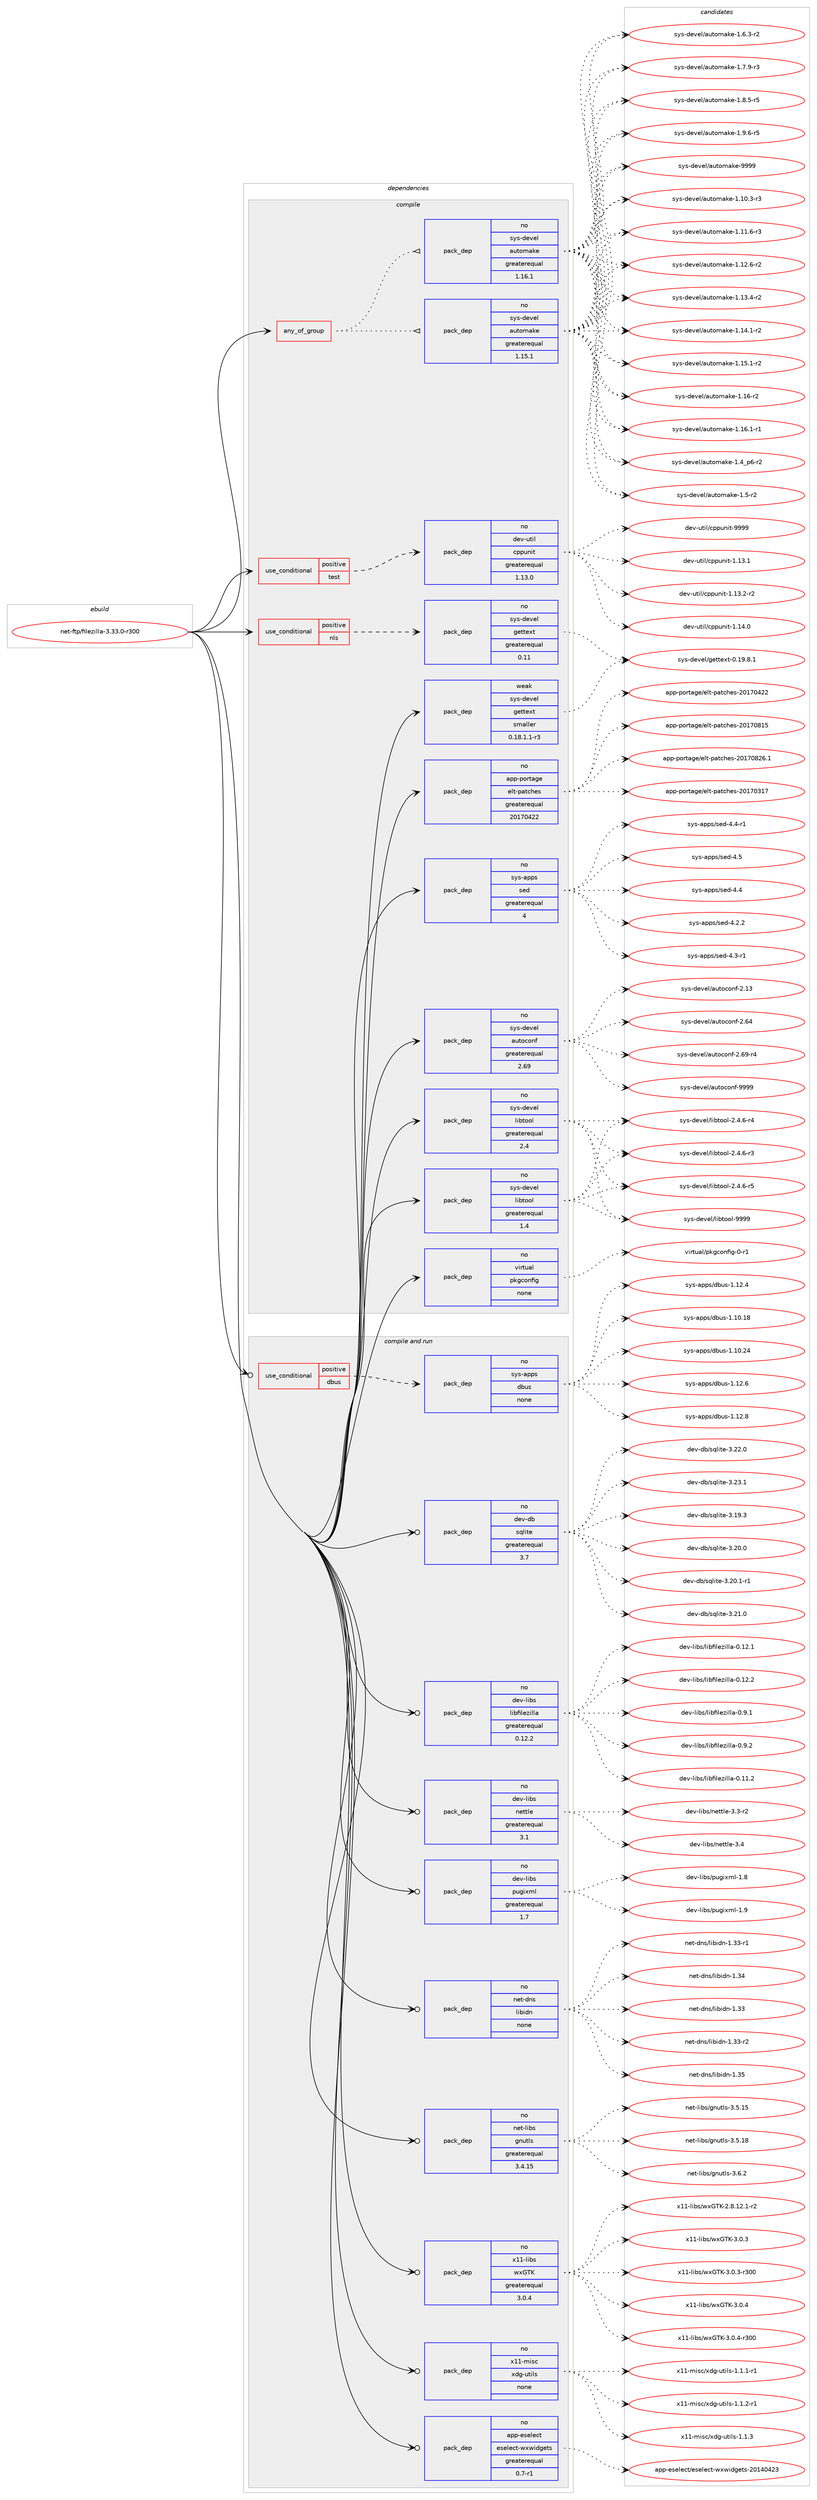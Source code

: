 digraph prolog {

# *************
# Graph options
# *************

newrank=true;
concentrate=true;
compound=true;
graph [rankdir=LR,fontname=Helvetica,fontsize=10,ranksep=1.5];#, ranksep=2.5, nodesep=0.2];
edge  [arrowhead=vee];
node  [fontname=Helvetica,fontsize=10];

# **********
# The ebuild
# **********

subgraph cluster_leftcol {
color=gray;
rank=same;
label=<<i>ebuild</i>>;
id [label="net-ftp/filezilla-3.33.0-r300", color=red, width=4, href="../net-ftp/filezilla-3.33.0-r300.svg"];
}

# ****************
# The dependencies
# ****************

subgraph cluster_midcol {
color=gray;
label=<<i>dependencies</i>>;
subgraph cluster_compile {
fillcolor="#eeeeee";
style=filled;
label=<<i>compile</i>>;
subgraph any27 {
dependency1545 [label=<<TABLE BORDER="0" CELLBORDER="1" CELLSPACING="0" CELLPADDING="4"><TR><TD CELLPADDING="10">any_of_group</TD></TR></TABLE>>, shape=none, color=red];subgraph pack998 {
dependency1546 [label=<<TABLE BORDER="0" CELLBORDER="1" CELLSPACING="0" CELLPADDING="4" WIDTH="220"><TR><TD ROWSPAN="6" CELLPADDING="30">pack_dep</TD></TR><TR><TD WIDTH="110">no</TD></TR><TR><TD>sys-devel</TD></TR><TR><TD>automake</TD></TR><TR><TD>greaterequal</TD></TR><TR><TD>1.16.1</TD></TR></TABLE>>, shape=none, color=blue];
}
dependency1545:e -> dependency1546:w [weight=20,style="dotted",arrowhead="oinv"];
subgraph pack999 {
dependency1547 [label=<<TABLE BORDER="0" CELLBORDER="1" CELLSPACING="0" CELLPADDING="4" WIDTH="220"><TR><TD ROWSPAN="6" CELLPADDING="30">pack_dep</TD></TR><TR><TD WIDTH="110">no</TD></TR><TR><TD>sys-devel</TD></TR><TR><TD>automake</TD></TR><TR><TD>greaterequal</TD></TR><TR><TD>1.15.1</TD></TR></TABLE>>, shape=none, color=blue];
}
dependency1545:e -> dependency1547:w [weight=20,style="dotted",arrowhead="oinv"];
}
id:e -> dependency1545:w [weight=20,style="solid",arrowhead="vee"];
subgraph cond522 {
dependency1548 [label=<<TABLE BORDER="0" CELLBORDER="1" CELLSPACING="0" CELLPADDING="4"><TR><TD ROWSPAN="3" CELLPADDING="10">use_conditional</TD></TR><TR><TD>positive</TD></TR><TR><TD>nls</TD></TR></TABLE>>, shape=none, color=red];
subgraph pack1000 {
dependency1549 [label=<<TABLE BORDER="0" CELLBORDER="1" CELLSPACING="0" CELLPADDING="4" WIDTH="220"><TR><TD ROWSPAN="6" CELLPADDING="30">pack_dep</TD></TR><TR><TD WIDTH="110">no</TD></TR><TR><TD>sys-devel</TD></TR><TR><TD>gettext</TD></TR><TR><TD>greaterequal</TD></TR><TR><TD>0.11</TD></TR></TABLE>>, shape=none, color=blue];
}
dependency1548:e -> dependency1549:w [weight=20,style="dashed",arrowhead="vee"];
}
id:e -> dependency1548:w [weight=20,style="solid",arrowhead="vee"];
subgraph cond523 {
dependency1550 [label=<<TABLE BORDER="0" CELLBORDER="1" CELLSPACING="0" CELLPADDING="4"><TR><TD ROWSPAN="3" CELLPADDING="10">use_conditional</TD></TR><TR><TD>positive</TD></TR><TR><TD>test</TD></TR></TABLE>>, shape=none, color=red];
subgraph pack1001 {
dependency1551 [label=<<TABLE BORDER="0" CELLBORDER="1" CELLSPACING="0" CELLPADDING="4" WIDTH="220"><TR><TD ROWSPAN="6" CELLPADDING="30">pack_dep</TD></TR><TR><TD WIDTH="110">no</TD></TR><TR><TD>dev-util</TD></TR><TR><TD>cppunit</TD></TR><TR><TD>greaterequal</TD></TR><TR><TD>1.13.0</TD></TR></TABLE>>, shape=none, color=blue];
}
dependency1550:e -> dependency1551:w [weight=20,style="dashed",arrowhead="vee"];
}
id:e -> dependency1550:w [weight=20,style="solid",arrowhead="vee"];
subgraph pack1002 {
dependency1552 [label=<<TABLE BORDER="0" CELLBORDER="1" CELLSPACING="0" CELLPADDING="4" WIDTH="220"><TR><TD ROWSPAN="6" CELLPADDING="30">pack_dep</TD></TR><TR><TD WIDTH="110">no</TD></TR><TR><TD>app-portage</TD></TR><TR><TD>elt-patches</TD></TR><TR><TD>greaterequal</TD></TR><TR><TD>20170422</TD></TR></TABLE>>, shape=none, color=blue];
}
id:e -> dependency1552:w [weight=20,style="solid",arrowhead="vee"];
subgraph pack1003 {
dependency1553 [label=<<TABLE BORDER="0" CELLBORDER="1" CELLSPACING="0" CELLPADDING="4" WIDTH="220"><TR><TD ROWSPAN="6" CELLPADDING="30">pack_dep</TD></TR><TR><TD WIDTH="110">no</TD></TR><TR><TD>sys-apps</TD></TR><TR><TD>sed</TD></TR><TR><TD>greaterequal</TD></TR><TR><TD>4</TD></TR></TABLE>>, shape=none, color=blue];
}
id:e -> dependency1553:w [weight=20,style="solid",arrowhead="vee"];
subgraph pack1004 {
dependency1554 [label=<<TABLE BORDER="0" CELLBORDER="1" CELLSPACING="0" CELLPADDING="4" WIDTH="220"><TR><TD ROWSPAN="6" CELLPADDING="30">pack_dep</TD></TR><TR><TD WIDTH="110">no</TD></TR><TR><TD>sys-devel</TD></TR><TR><TD>autoconf</TD></TR><TR><TD>greaterequal</TD></TR><TR><TD>2.69</TD></TR></TABLE>>, shape=none, color=blue];
}
id:e -> dependency1554:w [weight=20,style="solid",arrowhead="vee"];
subgraph pack1005 {
dependency1555 [label=<<TABLE BORDER="0" CELLBORDER="1" CELLSPACING="0" CELLPADDING="4" WIDTH="220"><TR><TD ROWSPAN="6" CELLPADDING="30">pack_dep</TD></TR><TR><TD WIDTH="110">no</TD></TR><TR><TD>sys-devel</TD></TR><TR><TD>libtool</TD></TR><TR><TD>greaterequal</TD></TR><TR><TD>1.4</TD></TR></TABLE>>, shape=none, color=blue];
}
id:e -> dependency1555:w [weight=20,style="solid",arrowhead="vee"];
subgraph pack1006 {
dependency1556 [label=<<TABLE BORDER="0" CELLBORDER="1" CELLSPACING="0" CELLPADDING="4" WIDTH="220"><TR><TD ROWSPAN="6" CELLPADDING="30">pack_dep</TD></TR><TR><TD WIDTH="110">no</TD></TR><TR><TD>sys-devel</TD></TR><TR><TD>libtool</TD></TR><TR><TD>greaterequal</TD></TR><TR><TD>2.4</TD></TR></TABLE>>, shape=none, color=blue];
}
id:e -> dependency1556:w [weight=20,style="solid",arrowhead="vee"];
subgraph pack1007 {
dependency1557 [label=<<TABLE BORDER="0" CELLBORDER="1" CELLSPACING="0" CELLPADDING="4" WIDTH="220"><TR><TD ROWSPAN="6" CELLPADDING="30">pack_dep</TD></TR><TR><TD WIDTH="110">no</TD></TR><TR><TD>virtual</TD></TR><TR><TD>pkgconfig</TD></TR><TR><TD>none</TD></TR><TR><TD></TD></TR></TABLE>>, shape=none, color=blue];
}
id:e -> dependency1557:w [weight=20,style="solid",arrowhead="vee"];
subgraph pack1008 {
dependency1558 [label=<<TABLE BORDER="0" CELLBORDER="1" CELLSPACING="0" CELLPADDING="4" WIDTH="220"><TR><TD ROWSPAN="6" CELLPADDING="30">pack_dep</TD></TR><TR><TD WIDTH="110">weak</TD></TR><TR><TD>sys-devel</TD></TR><TR><TD>gettext</TD></TR><TR><TD>smaller</TD></TR><TR><TD>0.18.1.1-r3</TD></TR></TABLE>>, shape=none, color=blue];
}
id:e -> dependency1558:w [weight=20,style="solid",arrowhead="vee"];
}
subgraph cluster_compileandrun {
fillcolor="#eeeeee";
style=filled;
label=<<i>compile and run</i>>;
subgraph cond524 {
dependency1559 [label=<<TABLE BORDER="0" CELLBORDER="1" CELLSPACING="0" CELLPADDING="4"><TR><TD ROWSPAN="3" CELLPADDING="10">use_conditional</TD></TR><TR><TD>positive</TD></TR><TR><TD>dbus</TD></TR></TABLE>>, shape=none, color=red];
subgraph pack1009 {
dependency1560 [label=<<TABLE BORDER="0" CELLBORDER="1" CELLSPACING="0" CELLPADDING="4" WIDTH="220"><TR><TD ROWSPAN="6" CELLPADDING="30">pack_dep</TD></TR><TR><TD WIDTH="110">no</TD></TR><TR><TD>sys-apps</TD></TR><TR><TD>dbus</TD></TR><TR><TD>none</TD></TR><TR><TD></TD></TR></TABLE>>, shape=none, color=blue];
}
dependency1559:e -> dependency1560:w [weight=20,style="dashed",arrowhead="vee"];
}
id:e -> dependency1559:w [weight=20,style="solid",arrowhead="odotvee"];
subgraph pack1010 {
dependency1561 [label=<<TABLE BORDER="0" CELLBORDER="1" CELLSPACING="0" CELLPADDING="4" WIDTH="220"><TR><TD ROWSPAN="6" CELLPADDING="30">pack_dep</TD></TR><TR><TD WIDTH="110">no</TD></TR><TR><TD>app-eselect</TD></TR><TR><TD>eselect-wxwidgets</TD></TR><TR><TD>greaterequal</TD></TR><TR><TD>0.7-r1</TD></TR></TABLE>>, shape=none, color=blue];
}
id:e -> dependency1561:w [weight=20,style="solid",arrowhead="odotvee"];
subgraph pack1011 {
dependency1562 [label=<<TABLE BORDER="0" CELLBORDER="1" CELLSPACING="0" CELLPADDING="4" WIDTH="220"><TR><TD ROWSPAN="6" CELLPADDING="30">pack_dep</TD></TR><TR><TD WIDTH="110">no</TD></TR><TR><TD>dev-db</TD></TR><TR><TD>sqlite</TD></TR><TR><TD>greaterequal</TD></TR><TR><TD>3.7</TD></TR></TABLE>>, shape=none, color=blue];
}
id:e -> dependency1562:w [weight=20,style="solid",arrowhead="odotvee"];
subgraph pack1012 {
dependency1563 [label=<<TABLE BORDER="0" CELLBORDER="1" CELLSPACING="0" CELLPADDING="4" WIDTH="220"><TR><TD ROWSPAN="6" CELLPADDING="30">pack_dep</TD></TR><TR><TD WIDTH="110">no</TD></TR><TR><TD>dev-libs</TD></TR><TR><TD>libfilezilla</TD></TR><TR><TD>greaterequal</TD></TR><TR><TD>0.12.2</TD></TR></TABLE>>, shape=none, color=blue];
}
id:e -> dependency1563:w [weight=20,style="solid",arrowhead="odotvee"];
subgraph pack1013 {
dependency1564 [label=<<TABLE BORDER="0" CELLBORDER="1" CELLSPACING="0" CELLPADDING="4" WIDTH="220"><TR><TD ROWSPAN="6" CELLPADDING="30">pack_dep</TD></TR><TR><TD WIDTH="110">no</TD></TR><TR><TD>dev-libs</TD></TR><TR><TD>nettle</TD></TR><TR><TD>greaterequal</TD></TR><TR><TD>3.1</TD></TR></TABLE>>, shape=none, color=blue];
}
id:e -> dependency1564:w [weight=20,style="solid",arrowhead="odotvee"];
subgraph pack1014 {
dependency1565 [label=<<TABLE BORDER="0" CELLBORDER="1" CELLSPACING="0" CELLPADDING="4" WIDTH="220"><TR><TD ROWSPAN="6" CELLPADDING="30">pack_dep</TD></TR><TR><TD WIDTH="110">no</TD></TR><TR><TD>dev-libs</TD></TR><TR><TD>pugixml</TD></TR><TR><TD>greaterequal</TD></TR><TR><TD>1.7</TD></TR></TABLE>>, shape=none, color=blue];
}
id:e -> dependency1565:w [weight=20,style="solid",arrowhead="odotvee"];
subgraph pack1015 {
dependency1566 [label=<<TABLE BORDER="0" CELLBORDER="1" CELLSPACING="0" CELLPADDING="4" WIDTH="220"><TR><TD ROWSPAN="6" CELLPADDING="30">pack_dep</TD></TR><TR><TD WIDTH="110">no</TD></TR><TR><TD>net-dns</TD></TR><TR><TD>libidn</TD></TR><TR><TD>none</TD></TR><TR><TD></TD></TR></TABLE>>, shape=none, color=blue];
}
id:e -> dependency1566:w [weight=20,style="solid",arrowhead="odotvee"];
subgraph pack1016 {
dependency1567 [label=<<TABLE BORDER="0" CELLBORDER="1" CELLSPACING="0" CELLPADDING="4" WIDTH="220"><TR><TD ROWSPAN="6" CELLPADDING="30">pack_dep</TD></TR><TR><TD WIDTH="110">no</TD></TR><TR><TD>net-libs</TD></TR><TR><TD>gnutls</TD></TR><TR><TD>greaterequal</TD></TR><TR><TD>3.4.15</TD></TR></TABLE>>, shape=none, color=blue];
}
id:e -> dependency1567:w [weight=20,style="solid",arrowhead="odotvee"];
subgraph pack1017 {
dependency1568 [label=<<TABLE BORDER="0" CELLBORDER="1" CELLSPACING="0" CELLPADDING="4" WIDTH="220"><TR><TD ROWSPAN="6" CELLPADDING="30">pack_dep</TD></TR><TR><TD WIDTH="110">no</TD></TR><TR><TD>x11-libs</TD></TR><TR><TD>wxGTK</TD></TR><TR><TD>greaterequal</TD></TR><TR><TD>3.0.4</TD></TR></TABLE>>, shape=none, color=blue];
}
id:e -> dependency1568:w [weight=20,style="solid",arrowhead="odotvee"];
subgraph pack1018 {
dependency1569 [label=<<TABLE BORDER="0" CELLBORDER="1" CELLSPACING="0" CELLPADDING="4" WIDTH="220"><TR><TD ROWSPAN="6" CELLPADDING="30">pack_dep</TD></TR><TR><TD WIDTH="110">no</TD></TR><TR><TD>x11-misc</TD></TR><TR><TD>xdg-utils</TD></TR><TR><TD>none</TD></TR><TR><TD></TD></TR></TABLE>>, shape=none, color=blue];
}
id:e -> dependency1569:w [weight=20,style="solid",arrowhead="odotvee"];
}
subgraph cluster_run {
fillcolor="#eeeeee";
style=filled;
label=<<i>run</i>>;
}
}

# **************
# The candidates
# **************

subgraph cluster_choices {
rank=same;
color=gray;
label=<<i>candidates</i>>;

subgraph choice998 {
color=black;
nodesep=1;
choice11512111545100101118101108479711711611110997107101454946494846514511451 [label="sys-devel/automake-1.10.3-r3", color=red, width=4,href="../sys-devel/automake-1.10.3-r3.svg"];
choice11512111545100101118101108479711711611110997107101454946494946544511451 [label="sys-devel/automake-1.11.6-r3", color=red, width=4,href="../sys-devel/automake-1.11.6-r3.svg"];
choice11512111545100101118101108479711711611110997107101454946495046544511450 [label="sys-devel/automake-1.12.6-r2", color=red, width=4,href="../sys-devel/automake-1.12.6-r2.svg"];
choice11512111545100101118101108479711711611110997107101454946495146524511450 [label="sys-devel/automake-1.13.4-r2", color=red, width=4,href="../sys-devel/automake-1.13.4-r2.svg"];
choice11512111545100101118101108479711711611110997107101454946495246494511450 [label="sys-devel/automake-1.14.1-r2", color=red, width=4,href="../sys-devel/automake-1.14.1-r2.svg"];
choice11512111545100101118101108479711711611110997107101454946495346494511450 [label="sys-devel/automake-1.15.1-r2", color=red, width=4,href="../sys-devel/automake-1.15.1-r2.svg"];
choice1151211154510010111810110847971171161111099710710145494649544511450 [label="sys-devel/automake-1.16-r2", color=red, width=4,href="../sys-devel/automake-1.16-r2.svg"];
choice11512111545100101118101108479711711611110997107101454946495446494511449 [label="sys-devel/automake-1.16.1-r1", color=red, width=4,href="../sys-devel/automake-1.16.1-r1.svg"];
choice115121115451001011181011084797117116111109971071014549465295112544511450 [label="sys-devel/automake-1.4_p6-r2", color=red, width=4,href="../sys-devel/automake-1.4_p6-r2.svg"];
choice11512111545100101118101108479711711611110997107101454946534511450 [label="sys-devel/automake-1.5-r2", color=red, width=4,href="../sys-devel/automake-1.5-r2.svg"];
choice115121115451001011181011084797117116111109971071014549465446514511450 [label="sys-devel/automake-1.6.3-r2", color=red, width=4,href="../sys-devel/automake-1.6.3-r2.svg"];
choice115121115451001011181011084797117116111109971071014549465546574511451 [label="sys-devel/automake-1.7.9-r3", color=red, width=4,href="../sys-devel/automake-1.7.9-r3.svg"];
choice115121115451001011181011084797117116111109971071014549465646534511453 [label="sys-devel/automake-1.8.5-r5", color=red, width=4,href="../sys-devel/automake-1.8.5-r5.svg"];
choice115121115451001011181011084797117116111109971071014549465746544511453 [label="sys-devel/automake-1.9.6-r5", color=red, width=4,href="../sys-devel/automake-1.9.6-r5.svg"];
choice115121115451001011181011084797117116111109971071014557575757 [label="sys-devel/automake-9999", color=red, width=4,href="../sys-devel/automake-9999.svg"];
dependency1546:e -> choice11512111545100101118101108479711711611110997107101454946494846514511451:w [style=dotted,weight="100"];
dependency1546:e -> choice11512111545100101118101108479711711611110997107101454946494946544511451:w [style=dotted,weight="100"];
dependency1546:e -> choice11512111545100101118101108479711711611110997107101454946495046544511450:w [style=dotted,weight="100"];
dependency1546:e -> choice11512111545100101118101108479711711611110997107101454946495146524511450:w [style=dotted,weight="100"];
dependency1546:e -> choice11512111545100101118101108479711711611110997107101454946495246494511450:w [style=dotted,weight="100"];
dependency1546:e -> choice11512111545100101118101108479711711611110997107101454946495346494511450:w [style=dotted,weight="100"];
dependency1546:e -> choice1151211154510010111810110847971171161111099710710145494649544511450:w [style=dotted,weight="100"];
dependency1546:e -> choice11512111545100101118101108479711711611110997107101454946495446494511449:w [style=dotted,weight="100"];
dependency1546:e -> choice115121115451001011181011084797117116111109971071014549465295112544511450:w [style=dotted,weight="100"];
dependency1546:e -> choice11512111545100101118101108479711711611110997107101454946534511450:w [style=dotted,weight="100"];
dependency1546:e -> choice115121115451001011181011084797117116111109971071014549465446514511450:w [style=dotted,weight="100"];
dependency1546:e -> choice115121115451001011181011084797117116111109971071014549465546574511451:w [style=dotted,weight="100"];
dependency1546:e -> choice115121115451001011181011084797117116111109971071014549465646534511453:w [style=dotted,weight="100"];
dependency1546:e -> choice115121115451001011181011084797117116111109971071014549465746544511453:w [style=dotted,weight="100"];
dependency1546:e -> choice115121115451001011181011084797117116111109971071014557575757:w [style=dotted,weight="100"];
}
subgraph choice999 {
color=black;
nodesep=1;
choice11512111545100101118101108479711711611110997107101454946494846514511451 [label="sys-devel/automake-1.10.3-r3", color=red, width=4,href="../sys-devel/automake-1.10.3-r3.svg"];
choice11512111545100101118101108479711711611110997107101454946494946544511451 [label="sys-devel/automake-1.11.6-r3", color=red, width=4,href="../sys-devel/automake-1.11.6-r3.svg"];
choice11512111545100101118101108479711711611110997107101454946495046544511450 [label="sys-devel/automake-1.12.6-r2", color=red, width=4,href="../sys-devel/automake-1.12.6-r2.svg"];
choice11512111545100101118101108479711711611110997107101454946495146524511450 [label="sys-devel/automake-1.13.4-r2", color=red, width=4,href="../sys-devel/automake-1.13.4-r2.svg"];
choice11512111545100101118101108479711711611110997107101454946495246494511450 [label="sys-devel/automake-1.14.1-r2", color=red, width=4,href="../sys-devel/automake-1.14.1-r2.svg"];
choice11512111545100101118101108479711711611110997107101454946495346494511450 [label="sys-devel/automake-1.15.1-r2", color=red, width=4,href="../sys-devel/automake-1.15.1-r2.svg"];
choice1151211154510010111810110847971171161111099710710145494649544511450 [label="sys-devel/automake-1.16-r2", color=red, width=4,href="../sys-devel/automake-1.16-r2.svg"];
choice11512111545100101118101108479711711611110997107101454946495446494511449 [label="sys-devel/automake-1.16.1-r1", color=red, width=4,href="../sys-devel/automake-1.16.1-r1.svg"];
choice115121115451001011181011084797117116111109971071014549465295112544511450 [label="sys-devel/automake-1.4_p6-r2", color=red, width=4,href="../sys-devel/automake-1.4_p6-r2.svg"];
choice11512111545100101118101108479711711611110997107101454946534511450 [label="sys-devel/automake-1.5-r2", color=red, width=4,href="../sys-devel/automake-1.5-r2.svg"];
choice115121115451001011181011084797117116111109971071014549465446514511450 [label="sys-devel/automake-1.6.3-r2", color=red, width=4,href="../sys-devel/automake-1.6.3-r2.svg"];
choice115121115451001011181011084797117116111109971071014549465546574511451 [label="sys-devel/automake-1.7.9-r3", color=red, width=4,href="../sys-devel/automake-1.7.9-r3.svg"];
choice115121115451001011181011084797117116111109971071014549465646534511453 [label="sys-devel/automake-1.8.5-r5", color=red, width=4,href="../sys-devel/automake-1.8.5-r5.svg"];
choice115121115451001011181011084797117116111109971071014549465746544511453 [label="sys-devel/automake-1.9.6-r5", color=red, width=4,href="../sys-devel/automake-1.9.6-r5.svg"];
choice115121115451001011181011084797117116111109971071014557575757 [label="sys-devel/automake-9999", color=red, width=4,href="../sys-devel/automake-9999.svg"];
dependency1547:e -> choice11512111545100101118101108479711711611110997107101454946494846514511451:w [style=dotted,weight="100"];
dependency1547:e -> choice11512111545100101118101108479711711611110997107101454946494946544511451:w [style=dotted,weight="100"];
dependency1547:e -> choice11512111545100101118101108479711711611110997107101454946495046544511450:w [style=dotted,weight="100"];
dependency1547:e -> choice11512111545100101118101108479711711611110997107101454946495146524511450:w [style=dotted,weight="100"];
dependency1547:e -> choice11512111545100101118101108479711711611110997107101454946495246494511450:w [style=dotted,weight="100"];
dependency1547:e -> choice11512111545100101118101108479711711611110997107101454946495346494511450:w [style=dotted,weight="100"];
dependency1547:e -> choice1151211154510010111810110847971171161111099710710145494649544511450:w [style=dotted,weight="100"];
dependency1547:e -> choice11512111545100101118101108479711711611110997107101454946495446494511449:w [style=dotted,weight="100"];
dependency1547:e -> choice115121115451001011181011084797117116111109971071014549465295112544511450:w [style=dotted,weight="100"];
dependency1547:e -> choice11512111545100101118101108479711711611110997107101454946534511450:w [style=dotted,weight="100"];
dependency1547:e -> choice115121115451001011181011084797117116111109971071014549465446514511450:w [style=dotted,weight="100"];
dependency1547:e -> choice115121115451001011181011084797117116111109971071014549465546574511451:w [style=dotted,weight="100"];
dependency1547:e -> choice115121115451001011181011084797117116111109971071014549465646534511453:w [style=dotted,weight="100"];
dependency1547:e -> choice115121115451001011181011084797117116111109971071014549465746544511453:w [style=dotted,weight="100"];
dependency1547:e -> choice115121115451001011181011084797117116111109971071014557575757:w [style=dotted,weight="100"];
}
subgraph choice1000 {
color=black;
nodesep=1;
choice1151211154510010111810110847103101116116101120116454846495746564649 [label="sys-devel/gettext-0.19.8.1", color=red, width=4,href="../sys-devel/gettext-0.19.8.1.svg"];
dependency1549:e -> choice1151211154510010111810110847103101116116101120116454846495746564649:w [style=dotted,weight="100"];
}
subgraph choice1001 {
color=black;
nodesep=1;
choice10010111845117116105108479911211211711010511645494649514649 [label="dev-util/cppunit-1.13.1", color=red, width=4,href="../dev-util/cppunit-1.13.1.svg"];
choice100101118451171161051084799112112117110105116454946495146504511450 [label="dev-util/cppunit-1.13.2-r2", color=red, width=4,href="../dev-util/cppunit-1.13.2-r2.svg"];
choice10010111845117116105108479911211211711010511645494649524648 [label="dev-util/cppunit-1.14.0", color=red, width=4,href="../dev-util/cppunit-1.14.0.svg"];
choice1001011184511711610510847991121121171101051164557575757 [label="dev-util/cppunit-9999", color=red, width=4,href="../dev-util/cppunit-9999.svg"];
dependency1551:e -> choice10010111845117116105108479911211211711010511645494649514649:w [style=dotted,weight="100"];
dependency1551:e -> choice100101118451171161051084799112112117110105116454946495146504511450:w [style=dotted,weight="100"];
dependency1551:e -> choice10010111845117116105108479911211211711010511645494649524648:w [style=dotted,weight="100"];
dependency1551:e -> choice1001011184511711610510847991121121171101051164557575757:w [style=dotted,weight="100"];
}
subgraph choice1002 {
color=black;
nodesep=1;
choice97112112451121111141169710310147101108116451129711699104101115455048495548514955 [label="app-portage/elt-patches-20170317", color=red, width=4,href="../app-portage/elt-patches-20170317.svg"];
choice97112112451121111141169710310147101108116451129711699104101115455048495548525050 [label="app-portage/elt-patches-20170422", color=red, width=4,href="../app-portage/elt-patches-20170422.svg"];
choice97112112451121111141169710310147101108116451129711699104101115455048495548564953 [label="app-portage/elt-patches-20170815", color=red, width=4,href="../app-portage/elt-patches-20170815.svg"];
choice971121124511211111411697103101471011081164511297116991041011154550484955485650544649 [label="app-portage/elt-patches-20170826.1", color=red, width=4,href="../app-portage/elt-patches-20170826.1.svg"];
dependency1552:e -> choice97112112451121111141169710310147101108116451129711699104101115455048495548514955:w [style=dotted,weight="100"];
dependency1552:e -> choice97112112451121111141169710310147101108116451129711699104101115455048495548525050:w [style=dotted,weight="100"];
dependency1552:e -> choice97112112451121111141169710310147101108116451129711699104101115455048495548564953:w [style=dotted,weight="100"];
dependency1552:e -> choice971121124511211111411697103101471011081164511297116991041011154550484955485650544649:w [style=dotted,weight="100"];
}
subgraph choice1003 {
color=black;
nodesep=1;
choice11512111545971121121154711510110045524652 [label="sys-apps/sed-4.4", color=red, width=4,href="../sys-apps/sed-4.4.svg"];
choice115121115459711211211547115101100455246504650 [label="sys-apps/sed-4.2.2", color=red, width=4,href="../sys-apps/sed-4.2.2.svg"];
choice115121115459711211211547115101100455246514511449 [label="sys-apps/sed-4.3-r1", color=red, width=4,href="../sys-apps/sed-4.3-r1.svg"];
choice115121115459711211211547115101100455246524511449 [label="sys-apps/sed-4.4-r1", color=red, width=4,href="../sys-apps/sed-4.4-r1.svg"];
choice11512111545971121121154711510110045524653 [label="sys-apps/sed-4.5", color=red, width=4,href="../sys-apps/sed-4.5.svg"];
dependency1553:e -> choice11512111545971121121154711510110045524652:w [style=dotted,weight="100"];
dependency1553:e -> choice115121115459711211211547115101100455246504650:w [style=dotted,weight="100"];
dependency1553:e -> choice115121115459711211211547115101100455246514511449:w [style=dotted,weight="100"];
dependency1553:e -> choice115121115459711211211547115101100455246524511449:w [style=dotted,weight="100"];
dependency1553:e -> choice11512111545971121121154711510110045524653:w [style=dotted,weight="100"];
}
subgraph choice1004 {
color=black;
nodesep=1;
choice115121115451001011181011084797117116111991111101024550464951 [label="sys-devel/autoconf-2.13", color=red, width=4,href="../sys-devel/autoconf-2.13.svg"];
choice115121115451001011181011084797117116111991111101024550465452 [label="sys-devel/autoconf-2.64", color=red, width=4,href="../sys-devel/autoconf-2.64.svg"];
choice1151211154510010111810110847971171161119911111010245504654574511452 [label="sys-devel/autoconf-2.69-r4", color=red, width=4,href="../sys-devel/autoconf-2.69-r4.svg"];
choice115121115451001011181011084797117116111991111101024557575757 [label="sys-devel/autoconf-9999", color=red, width=4,href="../sys-devel/autoconf-9999.svg"];
dependency1554:e -> choice115121115451001011181011084797117116111991111101024550464951:w [style=dotted,weight="100"];
dependency1554:e -> choice115121115451001011181011084797117116111991111101024550465452:w [style=dotted,weight="100"];
dependency1554:e -> choice1151211154510010111810110847971171161119911111010245504654574511452:w [style=dotted,weight="100"];
dependency1554:e -> choice115121115451001011181011084797117116111991111101024557575757:w [style=dotted,weight="100"];
}
subgraph choice1005 {
color=black;
nodesep=1;
choice1151211154510010111810110847108105981161111111084550465246544511451 [label="sys-devel/libtool-2.4.6-r3", color=red, width=4,href="../sys-devel/libtool-2.4.6-r3.svg"];
choice1151211154510010111810110847108105981161111111084550465246544511452 [label="sys-devel/libtool-2.4.6-r4", color=red, width=4,href="../sys-devel/libtool-2.4.6-r4.svg"];
choice1151211154510010111810110847108105981161111111084550465246544511453 [label="sys-devel/libtool-2.4.6-r5", color=red, width=4,href="../sys-devel/libtool-2.4.6-r5.svg"];
choice1151211154510010111810110847108105981161111111084557575757 [label="sys-devel/libtool-9999", color=red, width=4,href="../sys-devel/libtool-9999.svg"];
dependency1555:e -> choice1151211154510010111810110847108105981161111111084550465246544511451:w [style=dotted,weight="100"];
dependency1555:e -> choice1151211154510010111810110847108105981161111111084550465246544511452:w [style=dotted,weight="100"];
dependency1555:e -> choice1151211154510010111810110847108105981161111111084550465246544511453:w [style=dotted,weight="100"];
dependency1555:e -> choice1151211154510010111810110847108105981161111111084557575757:w [style=dotted,weight="100"];
}
subgraph choice1006 {
color=black;
nodesep=1;
choice1151211154510010111810110847108105981161111111084550465246544511451 [label="sys-devel/libtool-2.4.6-r3", color=red, width=4,href="../sys-devel/libtool-2.4.6-r3.svg"];
choice1151211154510010111810110847108105981161111111084550465246544511452 [label="sys-devel/libtool-2.4.6-r4", color=red, width=4,href="../sys-devel/libtool-2.4.6-r4.svg"];
choice1151211154510010111810110847108105981161111111084550465246544511453 [label="sys-devel/libtool-2.4.6-r5", color=red, width=4,href="../sys-devel/libtool-2.4.6-r5.svg"];
choice1151211154510010111810110847108105981161111111084557575757 [label="sys-devel/libtool-9999", color=red, width=4,href="../sys-devel/libtool-9999.svg"];
dependency1556:e -> choice1151211154510010111810110847108105981161111111084550465246544511451:w [style=dotted,weight="100"];
dependency1556:e -> choice1151211154510010111810110847108105981161111111084550465246544511452:w [style=dotted,weight="100"];
dependency1556:e -> choice1151211154510010111810110847108105981161111111084550465246544511453:w [style=dotted,weight="100"];
dependency1556:e -> choice1151211154510010111810110847108105981161111111084557575757:w [style=dotted,weight="100"];
}
subgraph choice1007 {
color=black;
nodesep=1;
choice11810511411611797108471121071039911111010210510345484511449 [label="virtual/pkgconfig-0-r1", color=red, width=4,href="../virtual/pkgconfig-0-r1.svg"];
dependency1557:e -> choice11810511411611797108471121071039911111010210510345484511449:w [style=dotted,weight="100"];
}
subgraph choice1008 {
color=black;
nodesep=1;
choice1151211154510010111810110847103101116116101120116454846495746564649 [label="sys-devel/gettext-0.19.8.1", color=red, width=4,href="../sys-devel/gettext-0.19.8.1.svg"];
dependency1558:e -> choice1151211154510010111810110847103101116116101120116454846495746564649:w [style=dotted,weight="100"];
}
subgraph choice1009 {
color=black;
nodesep=1;
choice1151211154597112112115471009811711545494649504652 [label="sys-apps/dbus-1.12.4", color=red, width=4,href="../sys-apps/dbus-1.12.4.svg"];
choice115121115459711211211547100981171154549464948464956 [label="sys-apps/dbus-1.10.18", color=red, width=4,href="../sys-apps/dbus-1.10.18.svg"];
choice115121115459711211211547100981171154549464948465052 [label="sys-apps/dbus-1.10.24", color=red, width=4,href="../sys-apps/dbus-1.10.24.svg"];
choice1151211154597112112115471009811711545494649504654 [label="sys-apps/dbus-1.12.6", color=red, width=4,href="../sys-apps/dbus-1.12.6.svg"];
choice1151211154597112112115471009811711545494649504656 [label="sys-apps/dbus-1.12.8", color=red, width=4,href="../sys-apps/dbus-1.12.8.svg"];
dependency1560:e -> choice1151211154597112112115471009811711545494649504652:w [style=dotted,weight="100"];
dependency1560:e -> choice115121115459711211211547100981171154549464948464956:w [style=dotted,weight="100"];
dependency1560:e -> choice115121115459711211211547100981171154549464948465052:w [style=dotted,weight="100"];
dependency1560:e -> choice1151211154597112112115471009811711545494649504654:w [style=dotted,weight="100"];
dependency1560:e -> choice1151211154597112112115471009811711545494649504656:w [style=dotted,weight="100"];
}
subgraph choice1010 {
color=black;
nodesep=1;
choice971121124510111510110810199116471011151011081019911645119120119105100103101116115455048495248525051 [label="app-eselect/eselect-wxwidgets-20140423", color=red, width=4,href="../app-eselect/eselect-wxwidgets-20140423.svg"];
dependency1561:e -> choice971121124510111510110810199116471011151011081019911645119120119105100103101116115455048495248525051:w [style=dotted,weight="100"];
}
subgraph choice1011 {
color=black;
nodesep=1;
choice10010111845100984711511310810511610145514649574651 [label="dev-db/sqlite-3.19.3", color=red, width=4,href="../dev-db/sqlite-3.19.3.svg"];
choice10010111845100984711511310810511610145514650484648 [label="dev-db/sqlite-3.20.0", color=red, width=4,href="../dev-db/sqlite-3.20.0.svg"];
choice100101118451009847115113108105116101455146504846494511449 [label="dev-db/sqlite-3.20.1-r1", color=red, width=4,href="../dev-db/sqlite-3.20.1-r1.svg"];
choice10010111845100984711511310810511610145514650494648 [label="dev-db/sqlite-3.21.0", color=red, width=4,href="../dev-db/sqlite-3.21.0.svg"];
choice10010111845100984711511310810511610145514650504648 [label="dev-db/sqlite-3.22.0", color=red, width=4,href="../dev-db/sqlite-3.22.0.svg"];
choice10010111845100984711511310810511610145514650514649 [label="dev-db/sqlite-3.23.1", color=red, width=4,href="../dev-db/sqlite-3.23.1.svg"];
dependency1562:e -> choice10010111845100984711511310810511610145514649574651:w [style=dotted,weight="100"];
dependency1562:e -> choice10010111845100984711511310810511610145514650484648:w [style=dotted,weight="100"];
dependency1562:e -> choice100101118451009847115113108105116101455146504846494511449:w [style=dotted,weight="100"];
dependency1562:e -> choice10010111845100984711511310810511610145514650494648:w [style=dotted,weight="100"];
dependency1562:e -> choice10010111845100984711511310810511610145514650504648:w [style=dotted,weight="100"];
dependency1562:e -> choice10010111845100984711511310810511610145514650514649:w [style=dotted,weight="100"];
}
subgraph choice1012 {
color=black;
nodesep=1;
choice100101118451081059811547108105981021051081011221051081089745484649494650 [label="dev-libs/libfilezilla-0.11.2", color=red, width=4,href="../dev-libs/libfilezilla-0.11.2.svg"];
choice100101118451081059811547108105981021051081011221051081089745484649504649 [label="dev-libs/libfilezilla-0.12.1", color=red, width=4,href="../dev-libs/libfilezilla-0.12.1.svg"];
choice100101118451081059811547108105981021051081011221051081089745484649504650 [label="dev-libs/libfilezilla-0.12.2", color=red, width=4,href="../dev-libs/libfilezilla-0.12.2.svg"];
choice1001011184510810598115471081059810210510810112210510810897454846574649 [label="dev-libs/libfilezilla-0.9.1", color=red, width=4,href="../dev-libs/libfilezilla-0.9.1.svg"];
choice1001011184510810598115471081059810210510810112210510810897454846574650 [label="dev-libs/libfilezilla-0.9.2", color=red, width=4,href="../dev-libs/libfilezilla-0.9.2.svg"];
dependency1563:e -> choice100101118451081059811547108105981021051081011221051081089745484649494650:w [style=dotted,weight="100"];
dependency1563:e -> choice100101118451081059811547108105981021051081011221051081089745484649504649:w [style=dotted,weight="100"];
dependency1563:e -> choice100101118451081059811547108105981021051081011221051081089745484649504650:w [style=dotted,weight="100"];
dependency1563:e -> choice1001011184510810598115471081059810210510810112210510810897454846574649:w [style=dotted,weight="100"];
dependency1563:e -> choice1001011184510810598115471081059810210510810112210510810897454846574650:w [style=dotted,weight="100"];
}
subgraph choice1013 {
color=black;
nodesep=1;
choice100101118451081059811547110101116116108101455146514511450 [label="dev-libs/nettle-3.3-r2", color=red, width=4,href="../dev-libs/nettle-3.3-r2.svg"];
choice10010111845108105981154711010111611610810145514652 [label="dev-libs/nettle-3.4", color=red, width=4,href="../dev-libs/nettle-3.4.svg"];
dependency1564:e -> choice100101118451081059811547110101116116108101455146514511450:w [style=dotted,weight="100"];
dependency1564:e -> choice10010111845108105981154711010111611610810145514652:w [style=dotted,weight="100"];
}
subgraph choice1014 {
color=black;
nodesep=1;
choice10010111845108105981154711211710310512010910845494656 [label="dev-libs/pugixml-1.8", color=red, width=4,href="../dev-libs/pugixml-1.8.svg"];
choice10010111845108105981154711211710310512010910845494657 [label="dev-libs/pugixml-1.9", color=red, width=4,href="../dev-libs/pugixml-1.9.svg"];
dependency1565:e -> choice10010111845108105981154711211710310512010910845494656:w [style=dotted,weight="100"];
dependency1565:e -> choice10010111845108105981154711211710310512010910845494657:w [style=dotted,weight="100"];
}
subgraph choice1015 {
color=black;
nodesep=1;
choice11010111645100110115471081059810510011045494651514511449 [label="net-dns/libidn-1.33-r1", color=red, width=4,href="../net-dns/libidn-1.33-r1.svg"];
choice1101011164510011011547108105981051001104549465152 [label="net-dns/libidn-1.34", color=red, width=4,href="../net-dns/libidn-1.34.svg"];
choice1101011164510011011547108105981051001104549465151 [label="net-dns/libidn-1.33", color=red, width=4,href="../net-dns/libidn-1.33.svg"];
choice11010111645100110115471081059810510011045494651514511450 [label="net-dns/libidn-1.33-r2", color=red, width=4,href="../net-dns/libidn-1.33-r2.svg"];
choice1101011164510011011547108105981051001104549465153 [label="net-dns/libidn-1.35", color=red, width=4,href="../net-dns/libidn-1.35.svg"];
dependency1566:e -> choice11010111645100110115471081059810510011045494651514511449:w [style=dotted,weight="100"];
dependency1566:e -> choice1101011164510011011547108105981051001104549465152:w [style=dotted,weight="100"];
dependency1566:e -> choice1101011164510011011547108105981051001104549465151:w [style=dotted,weight="100"];
dependency1566:e -> choice11010111645100110115471081059810510011045494651514511450:w [style=dotted,weight="100"];
dependency1566:e -> choice1101011164510011011547108105981051001104549465153:w [style=dotted,weight="100"];
}
subgraph choice1016 {
color=black;
nodesep=1;
choice11010111645108105981154710311011711610811545514653464953 [label="net-libs/gnutls-3.5.15", color=red, width=4,href="../net-libs/gnutls-3.5.15.svg"];
choice11010111645108105981154710311011711610811545514653464956 [label="net-libs/gnutls-3.5.18", color=red, width=4,href="../net-libs/gnutls-3.5.18.svg"];
choice110101116451081059811547103110117116108115455146544650 [label="net-libs/gnutls-3.6.2", color=red, width=4,href="../net-libs/gnutls-3.6.2.svg"];
dependency1567:e -> choice11010111645108105981154710311011711610811545514653464953:w [style=dotted,weight="100"];
dependency1567:e -> choice11010111645108105981154710311011711610811545514653464956:w [style=dotted,weight="100"];
dependency1567:e -> choice110101116451081059811547103110117116108115455146544650:w [style=dotted,weight="100"];
}
subgraph choice1017 {
color=black;
nodesep=1;
choice12049494510810598115471191207184754550465646495046494511450 [label="x11-libs/wxGTK-2.8.12.1-r2", color=red, width=4,href="../x11-libs/wxGTK-2.8.12.1-r2.svg"];
choice1204949451081059811547119120718475455146484651 [label="x11-libs/wxGTK-3.0.3", color=red, width=4,href="../x11-libs/wxGTK-3.0.3.svg"];
choice120494945108105981154711912071847545514648465145114514848 [label="x11-libs/wxGTK-3.0.3-r300", color=red, width=4,href="../x11-libs/wxGTK-3.0.3-r300.svg"];
choice1204949451081059811547119120718475455146484652 [label="x11-libs/wxGTK-3.0.4", color=red, width=4,href="../x11-libs/wxGTK-3.0.4.svg"];
choice120494945108105981154711912071847545514648465245114514848 [label="x11-libs/wxGTK-3.0.4-r300", color=red, width=4,href="../x11-libs/wxGTK-3.0.4-r300.svg"];
dependency1568:e -> choice12049494510810598115471191207184754550465646495046494511450:w [style=dotted,weight="100"];
dependency1568:e -> choice1204949451081059811547119120718475455146484651:w [style=dotted,weight="100"];
dependency1568:e -> choice120494945108105981154711912071847545514648465145114514848:w [style=dotted,weight="100"];
dependency1568:e -> choice1204949451081059811547119120718475455146484652:w [style=dotted,weight="100"];
dependency1568:e -> choice120494945108105981154711912071847545514648465245114514848:w [style=dotted,weight="100"];
}
subgraph choice1018 {
color=black;
nodesep=1;
choice1204949451091051159947120100103451171161051081154549464946494511449 [label="x11-misc/xdg-utils-1.1.1-r1", color=red, width=4,href="../x11-misc/xdg-utils-1.1.1-r1.svg"];
choice1204949451091051159947120100103451171161051081154549464946504511449 [label="x11-misc/xdg-utils-1.1.2-r1", color=red, width=4,href="../x11-misc/xdg-utils-1.1.2-r1.svg"];
choice120494945109105115994712010010345117116105108115454946494651 [label="x11-misc/xdg-utils-1.1.3", color=red, width=4,href="../x11-misc/xdg-utils-1.1.3.svg"];
dependency1569:e -> choice1204949451091051159947120100103451171161051081154549464946494511449:w [style=dotted,weight="100"];
dependency1569:e -> choice1204949451091051159947120100103451171161051081154549464946504511449:w [style=dotted,weight="100"];
dependency1569:e -> choice120494945109105115994712010010345117116105108115454946494651:w [style=dotted,weight="100"];
}
}

}
